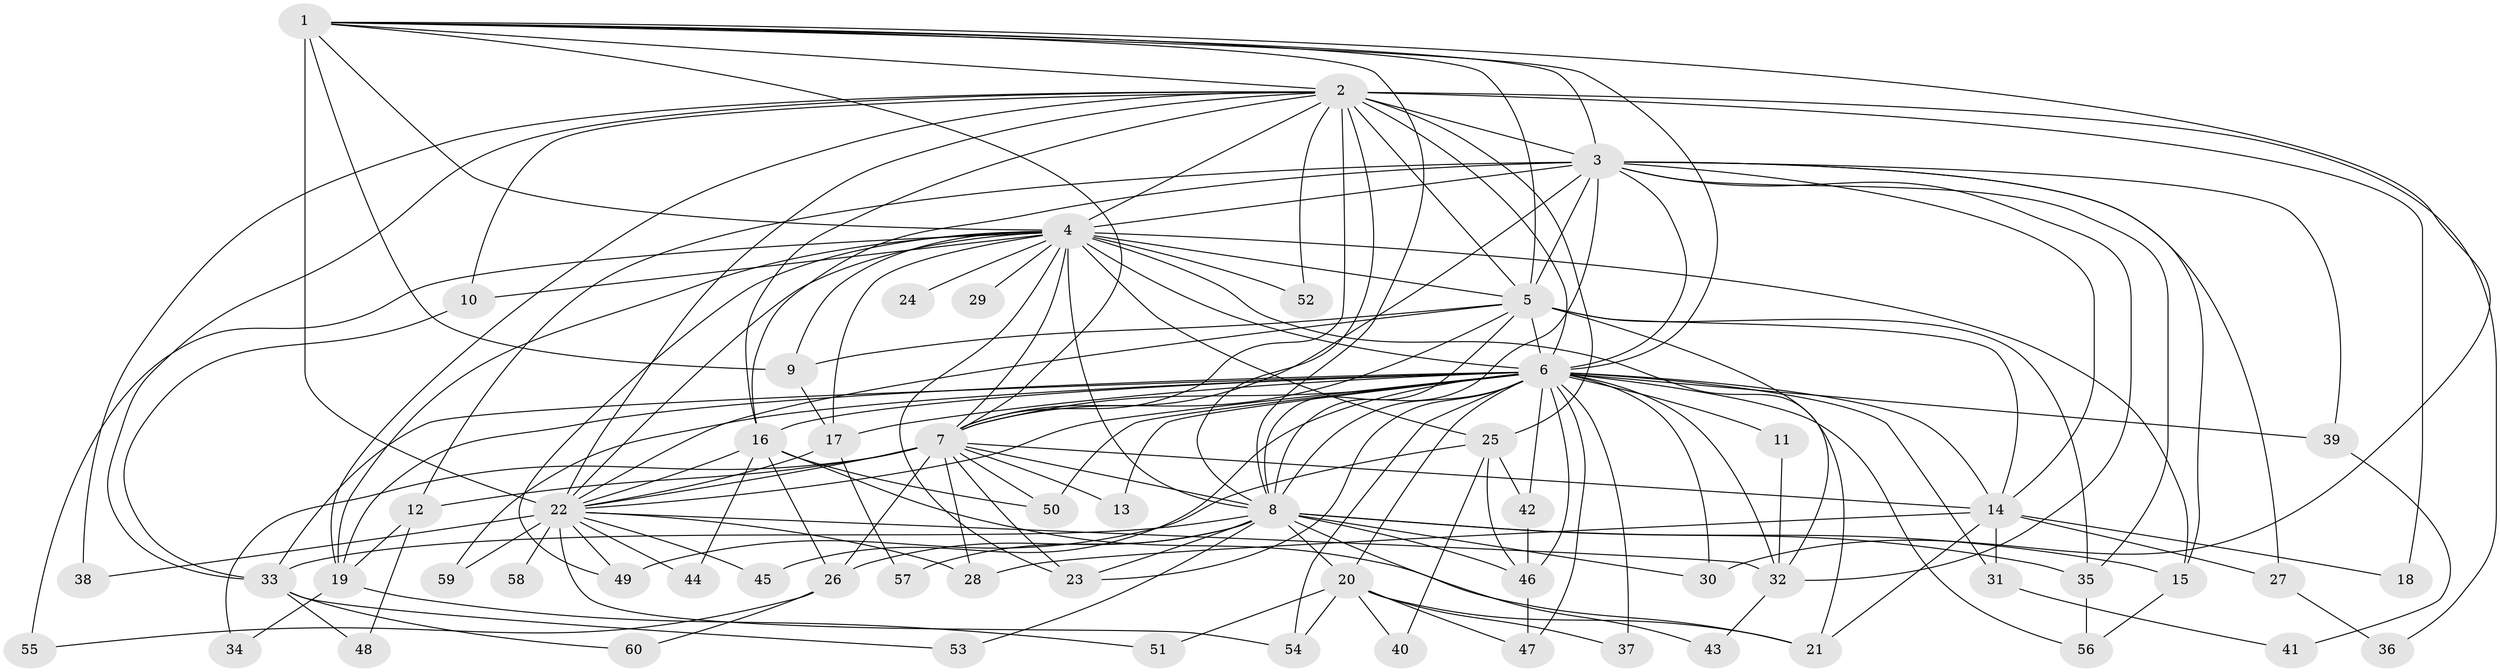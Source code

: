 // original degree distribution, {27: 0.008333333333333333, 22: 0.008333333333333333, 19: 0.016666666666666666, 26: 0.008333333333333333, 16: 0.008333333333333333, 17: 0.008333333333333333, 15: 0.008333333333333333, 35: 0.008333333333333333, 23: 0.008333333333333333, 4: 0.08333333333333333, 3: 0.25, 2: 0.5083333333333333, 8: 0.025, 5: 0.016666666666666666, 6: 0.025, 7: 0.008333333333333333}
// Generated by graph-tools (version 1.1) at 2025/35/03/09/25 02:35:06]
// undirected, 60 vertices, 162 edges
graph export_dot {
graph [start="1"]
  node [color=gray90,style=filled];
  1;
  2;
  3;
  4;
  5;
  6;
  7;
  8;
  9;
  10;
  11;
  12;
  13;
  14;
  15;
  16;
  17;
  18;
  19;
  20;
  21;
  22;
  23;
  24;
  25;
  26;
  27;
  28;
  29;
  30;
  31;
  32;
  33;
  34;
  35;
  36;
  37;
  38;
  39;
  40;
  41;
  42;
  43;
  44;
  45;
  46;
  47;
  48;
  49;
  50;
  51;
  52;
  53;
  54;
  55;
  56;
  57;
  58;
  59;
  60;
  1 -- 2 [weight=1.0];
  1 -- 3 [weight=3.0];
  1 -- 4 [weight=1.0];
  1 -- 5 [weight=1.0];
  1 -- 6 [weight=2.0];
  1 -- 7 [weight=1.0];
  1 -- 8 [weight=1.0];
  1 -- 9 [weight=1.0];
  1 -- 22 [weight=15.0];
  1 -- 30 [weight=1.0];
  2 -- 3 [weight=2.0];
  2 -- 4 [weight=1.0];
  2 -- 5 [weight=1.0];
  2 -- 6 [weight=2.0];
  2 -- 7 [weight=1.0];
  2 -- 8 [weight=2.0];
  2 -- 10 [weight=1.0];
  2 -- 16 [weight=1.0];
  2 -- 18 [weight=2.0];
  2 -- 19 [weight=1.0];
  2 -- 22 [weight=2.0];
  2 -- 25 [weight=1.0];
  2 -- 33 [weight=1.0];
  2 -- 36 [weight=1.0];
  2 -- 38 [weight=1.0];
  2 -- 52 [weight=1.0];
  3 -- 4 [weight=2.0];
  3 -- 5 [weight=3.0];
  3 -- 6 [weight=4.0];
  3 -- 7 [weight=3.0];
  3 -- 8 [weight=3.0];
  3 -- 12 [weight=1.0];
  3 -- 14 [weight=1.0];
  3 -- 15 [weight=1.0];
  3 -- 16 [weight=4.0];
  3 -- 27 [weight=2.0];
  3 -- 32 [weight=1.0];
  3 -- 35 [weight=1.0];
  3 -- 39 [weight=1.0];
  4 -- 5 [weight=1.0];
  4 -- 6 [weight=2.0];
  4 -- 7 [weight=2.0];
  4 -- 8 [weight=1.0];
  4 -- 9 [weight=1.0];
  4 -- 10 [weight=1.0];
  4 -- 15 [weight=1.0];
  4 -- 17 [weight=1.0];
  4 -- 19 [weight=1.0];
  4 -- 21 [weight=1.0];
  4 -- 22 [weight=1.0];
  4 -- 23 [weight=1.0];
  4 -- 24 [weight=1.0];
  4 -- 25 [weight=1.0];
  4 -- 29 [weight=1.0];
  4 -- 49 [weight=1.0];
  4 -- 52 [weight=1.0];
  4 -- 55 [weight=1.0];
  5 -- 6 [weight=2.0];
  5 -- 7 [weight=1.0];
  5 -- 8 [weight=1.0];
  5 -- 9 [weight=2.0];
  5 -- 14 [weight=1.0];
  5 -- 22 [weight=2.0];
  5 -- 32 [weight=1.0];
  5 -- 35 [weight=3.0];
  6 -- 7 [weight=3.0];
  6 -- 8 [weight=2.0];
  6 -- 11 [weight=3.0];
  6 -- 13 [weight=2.0];
  6 -- 14 [weight=1.0];
  6 -- 16 [weight=1.0];
  6 -- 17 [weight=3.0];
  6 -- 19 [weight=1.0];
  6 -- 20 [weight=2.0];
  6 -- 22 [weight=1.0];
  6 -- 23 [weight=1.0];
  6 -- 30 [weight=1.0];
  6 -- 31 [weight=1.0];
  6 -- 32 [weight=1.0];
  6 -- 33 [weight=1.0];
  6 -- 37 [weight=1.0];
  6 -- 39 [weight=1.0];
  6 -- 42 [weight=1.0];
  6 -- 45 [weight=2.0];
  6 -- 46 [weight=1.0];
  6 -- 47 [weight=1.0];
  6 -- 50 [weight=1.0];
  6 -- 54 [weight=1.0];
  6 -- 56 [weight=1.0];
  6 -- 59 [weight=1.0];
  7 -- 8 [weight=1.0];
  7 -- 12 [weight=1.0];
  7 -- 13 [weight=1.0];
  7 -- 14 [weight=1.0];
  7 -- 22 [weight=1.0];
  7 -- 23 [weight=1.0];
  7 -- 26 [weight=1.0];
  7 -- 28 [weight=1.0];
  7 -- 34 [weight=1.0];
  7 -- 50 [weight=1.0];
  8 -- 15 [weight=1.0];
  8 -- 20 [weight=2.0];
  8 -- 23 [weight=1.0];
  8 -- 26 [weight=1.0];
  8 -- 30 [weight=1.0];
  8 -- 33 [weight=1.0];
  8 -- 35 [weight=1.0];
  8 -- 43 [weight=1.0];
  8 -- 46 [weight=1.0];
  8 -- 53 [weight=1.0];
  8 -- 57 [weight=1.0];
  9 -- 17 [weight=1.0];
  10 -- 33 [weight=1.0];
  11 -- 32 [weight=1.0];
  12 -- 19 [weight=1.0];
  12 -- 48 [weight=1.0];
  14 -- 18 [weight=1.0];
  14 -- 21 [weight=1.0];
  14 -- 27 [weight=1.0];
  14 -- 28 [weight=1.0];
  14 -- 31 [weight=1.0];
  15 -- 56 [weight=1.0];
  16 -- 21 [weight=1.0];
  16 -- 22 [weight=2.0];
  16 -- 26 [weight=1.0];
  16 -- 44 [weight=1.0];
  16 -- 50 [weight=1.0];
  17 -- 22 [weight=1.0];
  17 -- 57 [weight=1.0];
  19 -- 34 [weight=1.0];
  19 -- 51 [weight=1.0];
  20 -- 21 [weight=1.0];
  20 -- 37 [weight=1.0];
  20 -- 40 [weight=1.0];
  20 -- 47 [weight=1.0];
  20 -- 51 [weight=1.0];
  20 -- 54 [weight=1.0];
  22 -- 28 [weight=2.0];
  22 -- 32 [weight=1.0];
  22 -- 38 [weight=1.0];
  22 -- 44 [weight=1.0];
  22 -- 45 [weight=3.0];
  22 -- 49 [weight=1.0];
  22 -- 54 [weight=1.0];
  22 -- 58 [weight=2.0];
  22 -- 59 [weight=1.0];
  25 -- 40 [weight=1.0];
  25 -- 42 [weight=1.0];
  25 -- 46 [weight=1.0];
  25 -- 49 [weight=1.0];
  26 -- 55 [weight=1.0];
  26 -- 60 [weight=1.0];
  27 -- 36 [weight=1.0];
  31 -- 41 [weight=1.0];
  32 -- 43 [weight=1.0];
  33 -- 48 [weight=1.0];
  33 -- 53 [weight=1.0];
  33 -- 60 [weight=1.0];
  35 -- 56 [weight=1.0];
  39 -- 41 [weight=1.0];
  42 -- 46 [weight=1.0];
  46 -- 47 [weight=1.0];
}
